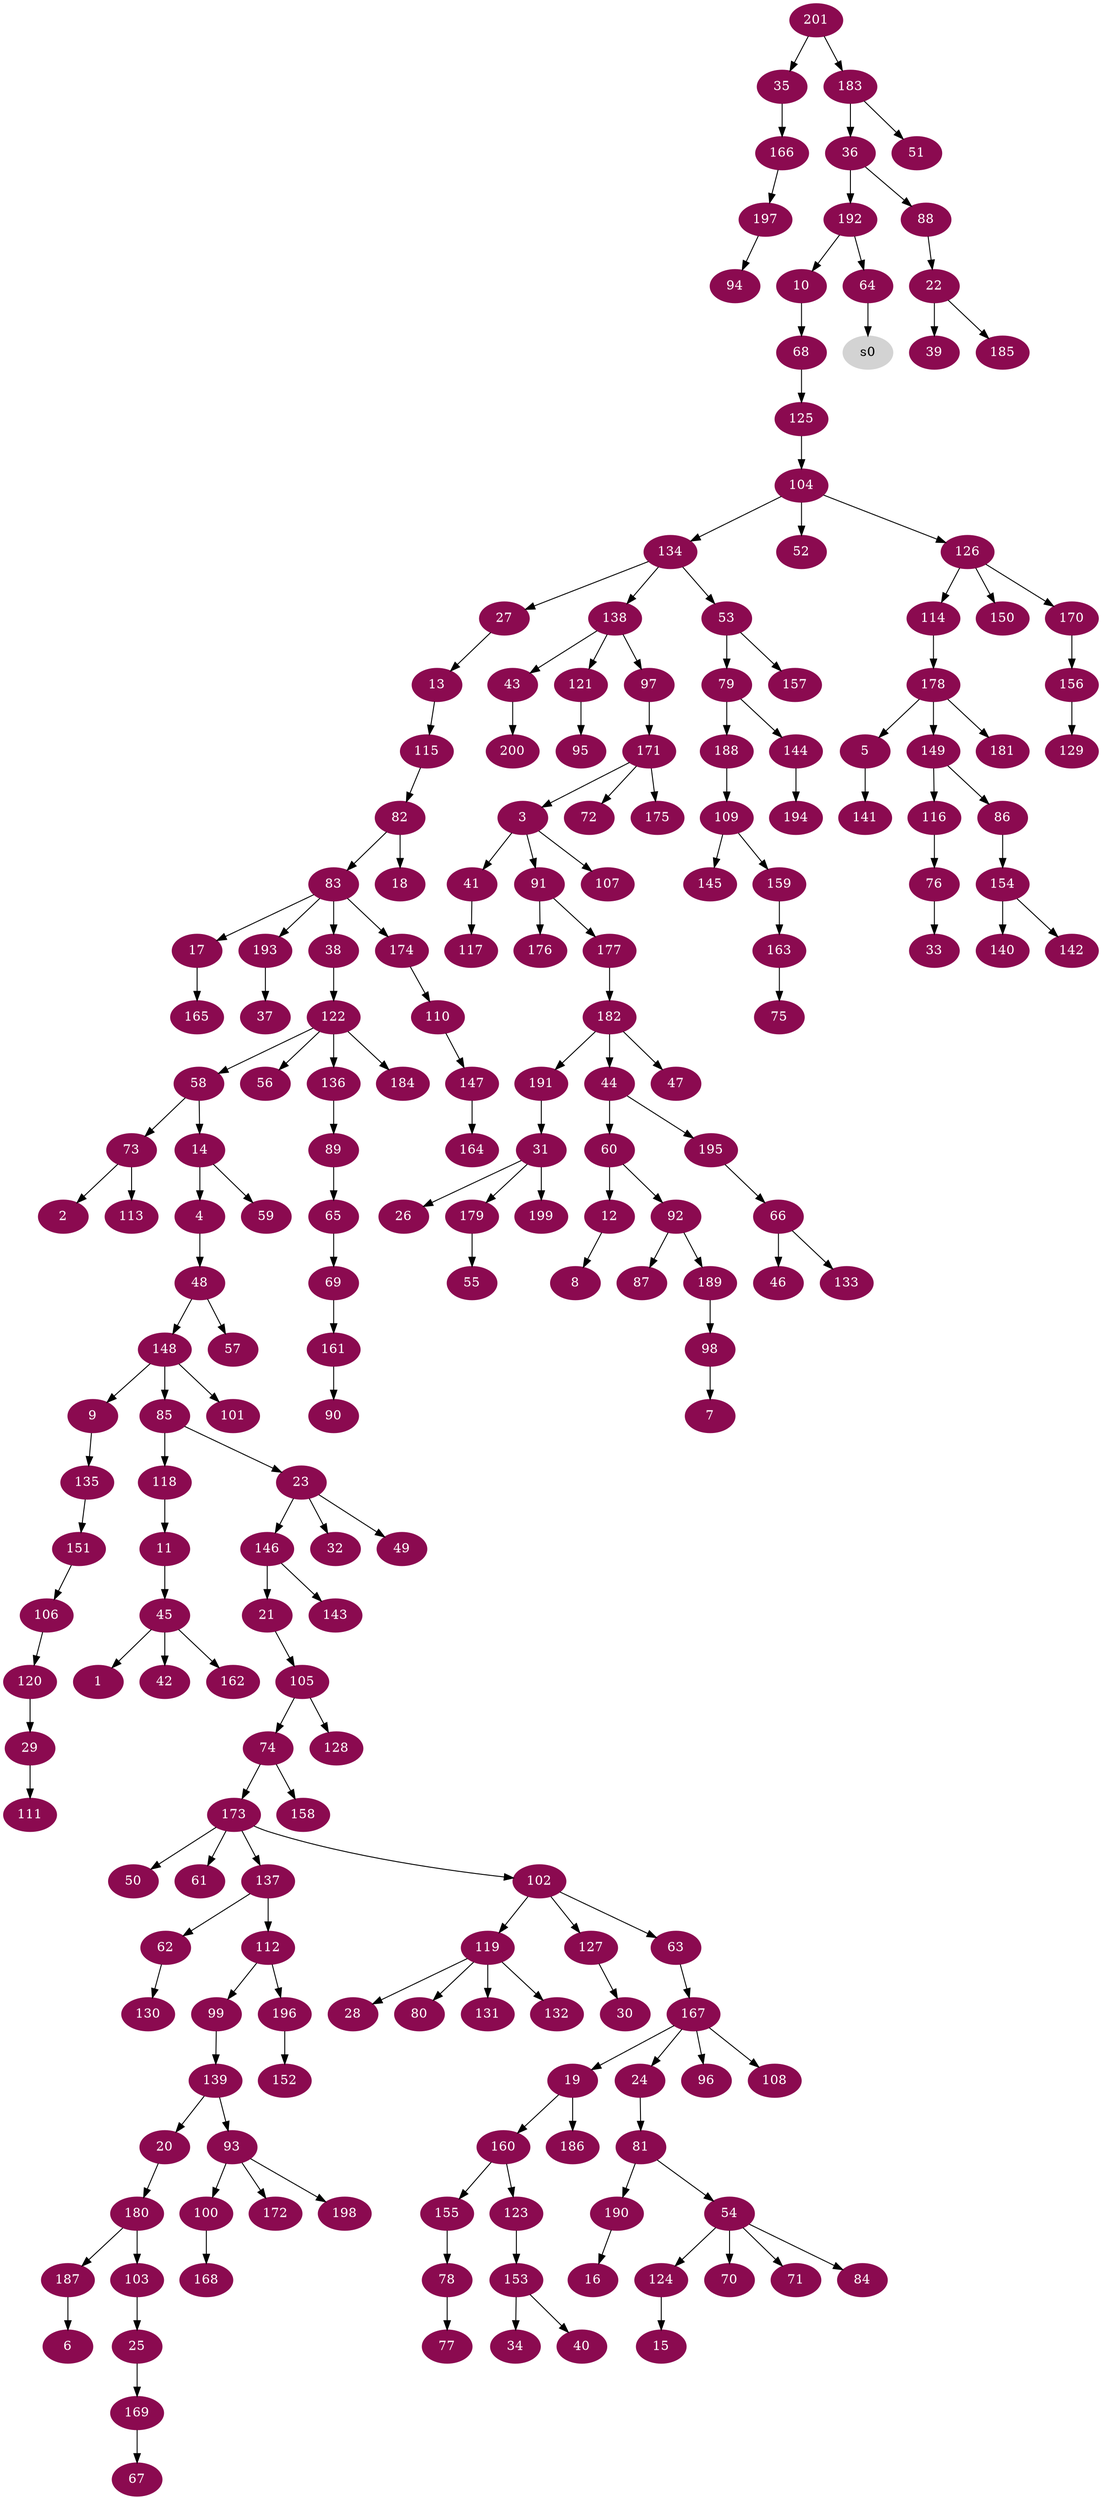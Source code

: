 digraph G {
node [color=deeppink4, style=filled, fontcolor=white];
45 -> 1;
73 -> 2;
171 -> 3;
14 -> 4;
178 -> 5;
187 -> 6;
98 -> 7;
12 -> 8;
148 -> 9;
192 -> 10;
118 -> 11;
60 -> 12;
27 -> 13;
58 -> 14;
124 -> 15;
190 -> 16;
83 -> 17;
82 -> 18;
167 -> 19;
139 -> 20;
146 -> 21;
88 -> 22;
85 -> 23;
167 -> 24;
103 -> 25;
31 -> 26;
134 -> 27;
119 -> 28;
120 -> 29;
127 -> 30;
191 -> 31;
23 -> 32;
76 -> 33;
153 -> 34;
201 -> 35;
183 -> 36;
193 -> 37;
83 -> 38;
22 -> 39;
153 -> 40;
3 -> 41;
45 -> 42;
138 -> 43;
182 -> 44;
11 -> 45;
66 -> 46;
182 -> 47;
4 -> 48;
23 -> 49;
173 -> 50;
183 -> 51;
104 -> 52;
134 -> 53;
81 -> 54;
179 -> 55;
122 -> 56;
48 -> 57;
122 -> 58;
14 -> 59;
44 -> 60;
173 -> 61;
137 -> 62;
102 -> 63;
192 -> 64;
89 -> 65;
195 -> 66;
169 -> 67;
10 -> 68;
65 -> 69;
54 -> 70;
54 -> 71;
171 -> 72;
58 -> 73;
105 -> 74;
163 -> 75;
116 -> 76;
78 -> 77;
155 -> 78;
53 -> 79;
119 -> 80;
24 -> 81;
115 -> 82;
82 -> 83;
54 -> 84;
148 -> 85;
149 -> 86;
92 -> 87;
36 -> 88;
136 -> 89;
161 -> 90;
3 -> 91;
60 -> 92;
139 -> 93;
197 -> 94;
121 -> 95;
167 -> 96;
138 -> 97;
189 -> 98;
112 -> 99;
93 -> 100;
148 -> 101;
173 -> 102;
180 -> 103;
125 -> 104;
21 -> 105;
151 -> 106;
3 -> 107;
167 -> 108;
188 -> 109;
174 -> 110;
29 -> 111;
137 -> 112;
73 -> 113;
126 -> 114;
13 -> 115;
149 -> 116;
41 -> 117;
85 -> 118;
102 -> 119;
106 -> 120;
138 -> 121;
38 -> 122;
160 -> 123;
54 -> 124;
68 -> 125;
104 -> 126;
102 -> 127;
105 -> 128;
156 -> 129;
62 -> 130;
119 -> 131;
119 -> 132;
66 -> 133;
104 -> 134;
9 -> 135;
122 -> 136;
173 -> 137;
134 -> 138;
99 -> 139;
154 -> 140;
5 -> 141;
154 -> 142;
146 -> 143;
79 -> 144;
109 -> 145;
23 -> 146;
110 -> 147;
48 -> 148;
178 -> 149;
126 -> 150;
135 -> 151;
196 -> 152;
123 -> 153;
86 -> 154;
160 -> 155;
170 -> 156;
53 -> 157;
74 -> 158;
109 -> 159;
19 -> 160;
69 -> 161;
45 -> 162;
159 -> 163;
147 -> 164;
17 -> 165;
35 -> 166;
63 -> 167;
100 -> 168;
25 -> 169;
126 -> 170;
97 -> 171;
93 -> 172;
74 -> 173;
83 -> 174;
171 -> 175;
91 -> 176;
91 -> 177;
114 -> 178;
31 -> 179;
20 -> 180;
178 -> 181;
177 -> 182;
201 -> 183;
122 -> 184;
22 -> 185;
19 -> 186;
180 -> 187;
79 -> 188;
92 -> 189;
81 -> 190;
182 -> 191;
36 -> 192;
83 -> 193;
144 -> 194;
44 -> 195;
112 -> 196;
166 -> 197;
93 -> 198;
31 -> 199;
43 -> 200;
node [color=lightgrey, style=filled, fontcolor=black];
64 -> s0;
}
